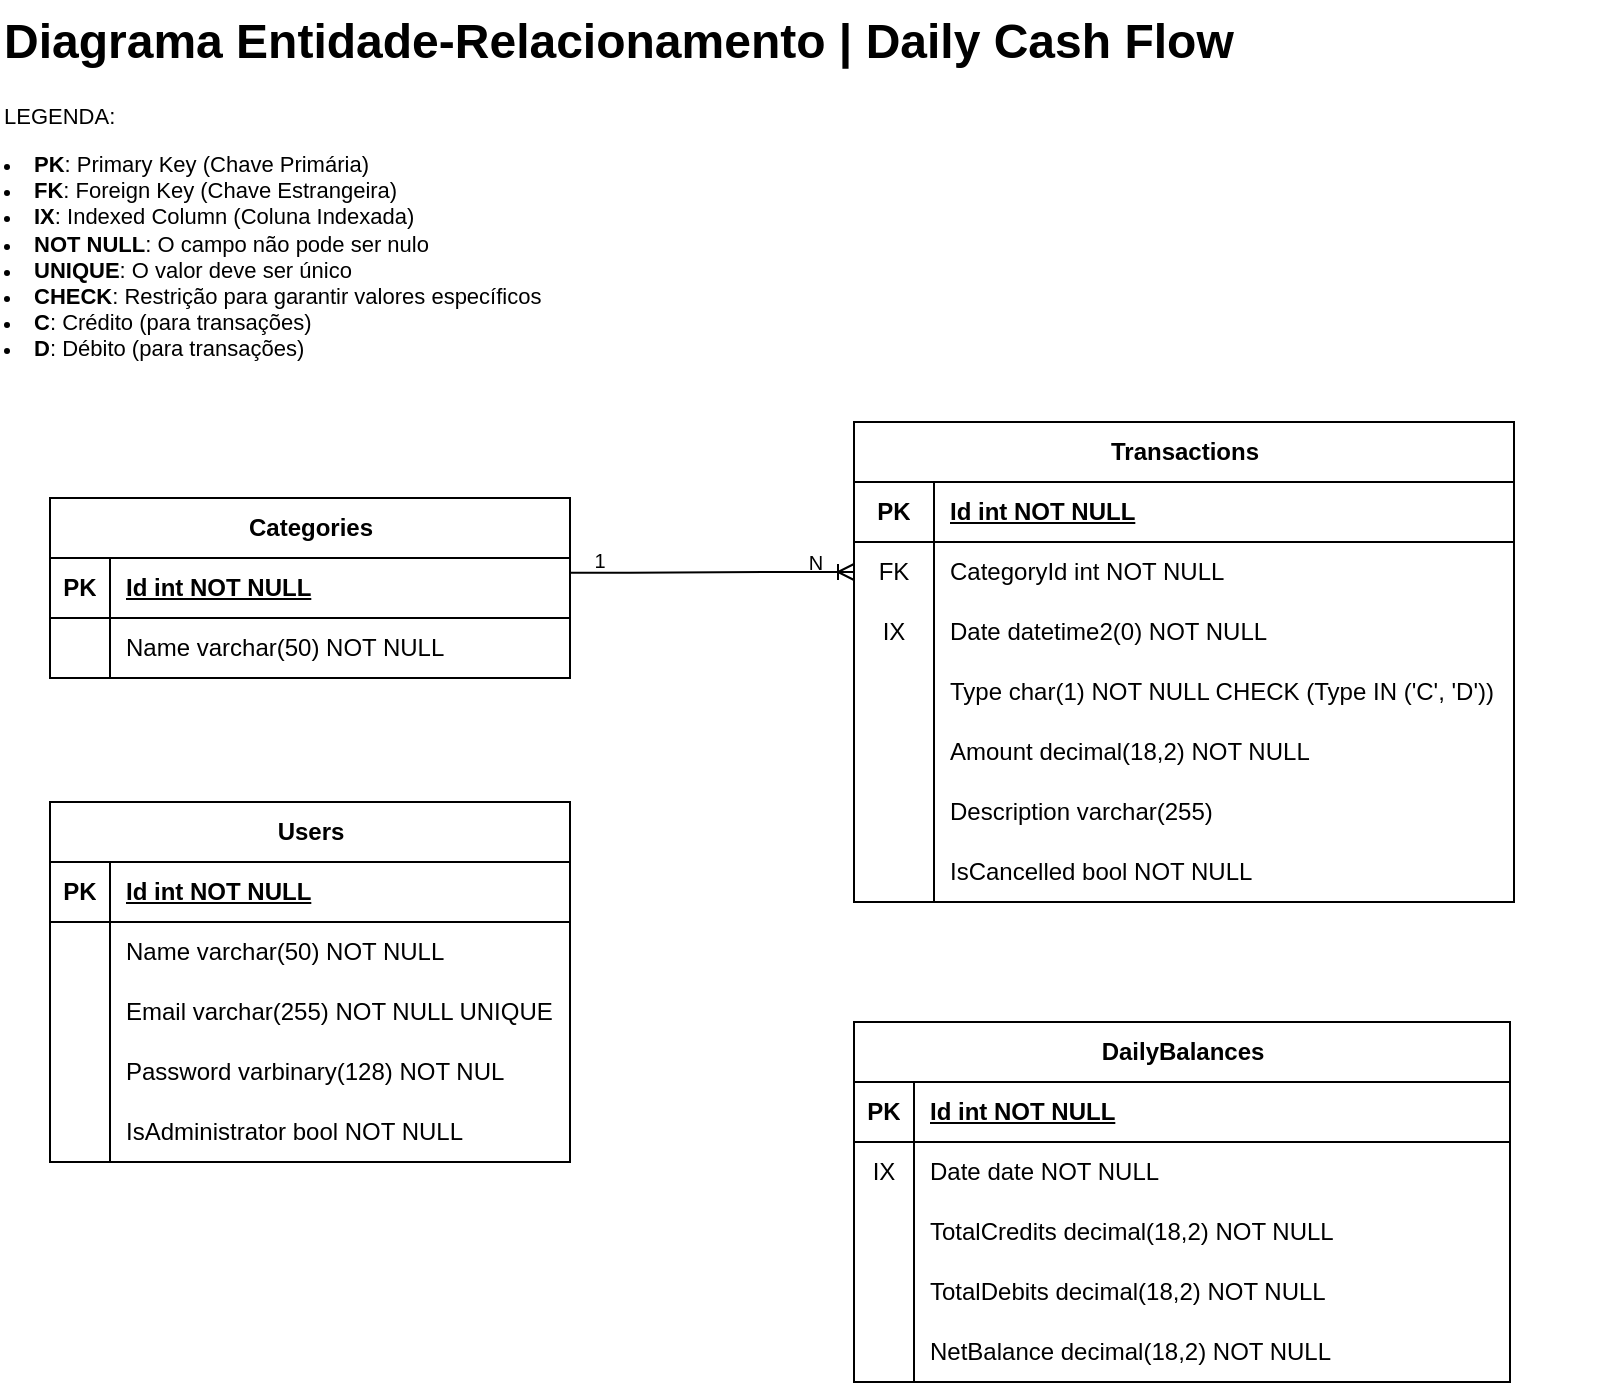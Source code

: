 <mxfile version="24.7.17">
  <diagram id="R2lEEEUBdFMjLlhIrx00" name="Page-1">
    <mxGraphModel dx="2284" dy="772" grid="1" gridSize="10" guides="1" tooltips="1" connect="1" arrows="1" fold="1" page="1" pageScale="1" pageWidth="850" pageHeight="1100" math="0" shadow="0" extFonts="Permanent Marker^https://fonts.googleapis.com/css?family=Permanent+Marker">
      <root>
        <mxCell id="0" />
        <mxCell id="1" parent="0" />
        <mxCell id="QtBFAflkxVIw2cpJodig-3" value="Users" style="shape=table;startSize=30;container=1;collapsible=1;childLayout=tableLayout;fixedRows=1;rowLines=0;fontStyle=1;align=center;resizeLast=1;html=1;" parent="1" vertex="1">
          <mxGeometry x="-800" y="401" width="260" height="180" as="geometry" />
        </mxCell>
        <mxCell id="QtBFAflkxVIw2cpJodig-4" value="" style="shape=tableRow;horizontal=0;startSize=0;swimlaneHead=0;swimlaneBody=0;fillColor=none;collapsible=0;dropTarget=0;points=[[0,0.5],[1,0.5]];portConstraint=eastwest;top=0;left=0;right=0;bottom=1;" parent="QtBFAflkxVIw2cpJodig-3" vertex="1">
          <mxGeometry y="30" width="260" height="30" as="geometry" />
        </mxCell>
        <mxCell id="QtBFAflkxVIw2cpJodig-5" value="PK" style="shape=partialRectangle;connectable=0;fillColor=none;top=0;left=0;bottom=0;right=0;fontStyle=1;overflow=hidden;whiteSpace=wrap;html=1;" parent="QtBFAflkxVIw2cpJodig-4" vertex="1">
          <mxGeometry width="30" height="30" as="geometry">
            <mxRectangle width="30" height="30" as="alternateBounds" />
          </mxGeometry>
        </mxCell>
        <mxCell id="QtBFAflkxVIw2cpJodig-6" value="&lt;span style=&quot;text-wrap: nowrap;&quot;&gt;Id int NOT NULL&lt;/span&gt;" style="shape=partialRectangle;connectable=0;fillColor=none;top=0;left=0;bottom=0;right=0;align=left;spacingLeft=6;fontStyle=5;overflow=hidden;whiteSpace=wrap;html=1;" parent="QtBFAflkxVIw2cpJodig-4" vertex="1">
          <mxGeometry x="30" width="230" height="30" as="geometry">
            <mxRectangle width="230" height="30" as="alternateBounds" />
          </mxGeometry>
        </mxCell>
        <mxCell id="QtBFAflkxVIw2cpJodig-7" value="" style="shape=tableRow;horizontal=0;startSize=0;swimlaneHead=0;swimlaneBody=0;fillColor=none;collapsible=0;dropTarget=0;points=[[0,0.5],[1,0.5]];portConstraint=eastwest;top=0;left=0;right=0;bottom=0;" parent="QtBFAflkxVIw2cpJodig-3" vertex="1">
          <mxGeometry y="60" width="260" height="30" as="geometry" />
        </mxCell>
        <mxCell id="QtBFAflkxVIw2cpJodig-8" value="" style="shape=partialRectangle;connectable=0;fillColor=none;top=0;left=0;bottom=0;right=0;editable=1;overflow=hidden;whiteSpace=wrap;html=1;" parent="QtBFAflkxVIw2cpJodig-7" vertex="1">
          <mxGeometry width="30" height="30" as="geometry">
            <mxRectangle width="30" height="30" as="alternateBounds" />
          </mxGeometry>
        </mxCell>
        <mxCell id="QtBFAflkxVIw2cpJodig-9" value="&lt;span style=&quot;text-wrap: nowrap;&quot;&gt;Name varchar(50) NOT NULL&lt;/span&gt;" style="shape=partialRectangle;connectable=0;fillColor=none;top=0;left=0;bottom=0;right=0;align=left;spacingLeft=6;overflow=hidden;whiteSpace=wrap;html=1;" parent="QtBFAflkxVIw2cpJodig-7" vertex="1">
          <mxGeometry x="30" width="230" height="30" as="geometry">
            <mxRectangle width="230" height="30" as="alternateBounds" />
          </mxGeometry>
        </mxCell>
        <mxCell id="QtBFAflkxVIw2cpJodig-10" value="" style="shape=tableRow;horizontal=0;startSize=0;swimlaneHead=0;swimlaneBody=0;fillColor=none;collapsible=0;dropTarget=0;points=[[0,0.5],[1,0.5]];portConstraint=eastwest;top=0;left=0;right=0;bottom=0;" parent="QtBFAflkxVIw2cpJodig-3" vertex="1">
          <mxGeometry y="90" width="260" height="30" as="geometry" />
        </mxCell>
        <mxCell id="QtBFAflkxVIw2cpJodig-11" value="" style="shape=partialRectangle;connectable=0;fillColor=none;top=0;left=0;bottom=0;right=0;editable=1;overflow=hidden;whiteSpace=wrap;html=1;" parent="QtBFAflkxVIw2cpJodig-10" vertex="1">
          <mxGeometry width="30" height="30" as="geometry">
            <mxRectangle width="30" height="30" as="alternateBounds" />
          </mxGeometry>
        </mxCell>
        <mxCell id="QtBFAflkxVIw2cpJodig-12" value="Email&amp;nbsp;&lt;span style=&quot;text-wrap: nowrap;&quot;&gt;varchar&lt;/span&gt;(255) NOT NULL UNIQUE" style="shape=partialRectangle;connectable=0;fillColor=none;top=0;left=0;bottom=0;right=0;align=left;spacingLeft=6;overflow=hidden;whiteSpace=wrap;html=1;" parent="QtBFAflkxVIw2cpJodig-10" vertex="1">
          <mxGeometry x="30" width="230" height="30" as="geometry">
            <mxRectangle width="230" height="30" as="alternateBounds" />
          </mxGeometry>
        </mxCell>
        <mxCell id="QtBFAflkxVIw2cpJodig-13" value="" style="shape=tableRow;horizontal=0;startSize=0;swimlaneHead=0;swimlaneBody=0;fillColor=none;collapsible=0;dropTarget=0;points=[[0,0.5],[1,0.5]];portConstraint=eastwest;top=0;left=0;right=0;bottom=0;" parent="QtBFAflkxVIw2cpJodig-3" vertex="1">
          <mxGeometry y="120" width="260" height="30" as="geometry" />
        </mxCell>
        <mxCell id="QtBFAflkxVIw2cpJodig-14" value="" style="shape=partialRectangle;connectable=0;fillColor=none;top=0;left=0;bottom=0;right=0;editable=1;overflow=hidden;whiteSpace=wrap;html=1;" parent="QtBFAflkxVIw2cpJodig-13" vertex="1">
          <mxGeometry width="30" height="30" as="geometry">
            <mxRectangle width="30" height="30" as="alternateBounds" />
          </mxGeometry>
        </mxCell>
        <mxCell id="QtBFAflkxVIw2cpJodig-15" value="Password&amp;nbsp;&lt;span style=&quot;text-wrap: nowrap;&quot;&gt;varbinary&lt;/span&gt;(128) NOT NUL" style="shape=partialRectangle;connectable=0;fillColor=none;top=0;left=0;bottom=0;right=0;align=left;spacingLeft=6;overflow=hidden;whiteSpace=wrap;html=1;" parent="QtBFAflkxVIw2cpJodig-13" vertex="1">
          <mxGeometry x="30" width="230" height="30" as="geometry">
            <mxRectangle width="230" height="30" as="alternateBounds" />
          </mxGeometry>
        </mxCell>
        <mxCell id="QtBFAflkxVIw2cpJodig-123" value="" style="shape=tableRow;horizontal=0;startSize=0;swimlaneHead=0;swimlaneBody=0;fillColor=none;collapsible=0;dropTarget=0;points=[[0,0.5],[1,0.5]];portConstraint=eastwest;top=0;left=0;right=0;bottom=0;" parent="QtBFAflkxVIw2cpJodig-3" vertex="1">
          <mxGeometry y="150" width="260" height="30" as="geometry" />
        </mxCell>
        <mxCell id="QtBFAflkxVIw2cpJodig-124" value="" style="shape=partialRectangle;connectable=0;fillColor=none;top=0;left=0;bottom=0;right=0;editable=1;overflow=hidden;whiteSpace=wrap;html=1;" parent="QtBFAflkxVIw2cpJodig-123" vertex="1">
          <mxGeometry width="30" height="30" as="geometry">
            <mxRectangle width="30" height="30" as="alternateBounds" />
          </mxGeometry>
        </mxCell>
        <mxCell id="QtBFAflkxVIw2cpJodig-125" value="IsAdministrator bool NOT NULL" style="shape=partialRectangle;connectable=0;fillColor=none;top=0;left=0;bottom=0;right=0;align=left;spacingLeft=6;overflow=hidden;whiteSpace=wrap;html=1;" parent="QtBFAflkxVIw2cpJodig-123" vertex="1">
          <mxGeometry x="30" width="230" height="30" as="geometry">
            <mxRectangle width="230" height="30" as="alternateBounds" />
          </mxGeometry>
        </mxCell>
        <mxCell id="QtBFAflkxVIw2cpJodig-18" value="Transactions " style="shape=table;startSize=30;container=1;collapsible=1;childLayout=tableLayout;fixedRows=1;rowLines=0;fontStyle=1;align=center;resizeLast=1;html=1;" parent="1" vertex="1">
          <mxGeometry x="-398" y="211" width="330" height="240" as="geometry">
            <mxRectangle x="370" y="460" width="110" height="30" as="alternateBounds" />
          </mxGeometry>
        </mxCell>
        <mxCell id="QtBFAflkxVIw2cpJodig-19" value="" style="shape=tableRow;horizontal=0;startSize=0;swimlaneHead=0;swimlaneBody=0;fillColor=none;collapsible=0;dropTarget=0;points=[[0,0.5],[1,0.5]];portConstraint=eastwest;top=0;left=0;right=0;bottom=1;" parent="QtBFAflkxVIw2cpJodig-18" vertex="1">
          <mxGeometry y="30" width="330" height="30" as="geometry" />
        </mxCell>
        <mxCell id="QtBFAflkxVIw2cpJodig-20" value="PK" style="shape=partialRectangle;connectable=0;fillColor=none;top=0;left=0;bottom=0;right=0;fontStyle=1;overflow=hidden;whiteSpace=wrap;html=1;" parent="QtBFAflkxVIw2cpJodig-19" vertex="1">
          <mxGeometry width="40" height="30" as="geometry">
            <mxRectangle width="40" height="30" as="alternateBounds" />
          </mxGeometry>
        </mxCell>
        <mxCell id="QtBFAflkxVIw2cpJodig-21" value="&lt;span style=&quot;text-wrap: nowrap;&quot;&gt;Id int NOT NULL&lt;/span&gt;" style="shape=partialRectangle;connectable=0;fillColor=none;top=0;left=0;bottom=0;right=0;align=left;spacingLeft=6;fontStyle=5;overflow=hidden;whiteSpace=wrap;html=1;" parent="QtBFAflkxVIw2cpJodig-19" vertex="1">
          <mxGeometry x="40" width="290" height="30" as="geometry">
            <mxRectangle width="290" height="30" as="alternateBounds" />
          </mxGeometry>
        </mxCell>
        <mxCell id="QtBFAflkxVIw2cpJodig-47" value="" style="shape=tableRow;horizontal=0;startSize=0;swimlaneHead=0;swimlaneBody=0;fillColor=none;collapsible=0;dropTarget=0;points=[[0,0.5],[1,0.5]];portConstraint=eastwest;top=0;left=0;right=0;bottom=0;" parent="QtBFAflkxVIw2cpJodig-18" vertex="1">
          <mxGeometry y="60" width="330" height="30" as="geometry" />
        </mxCell>
        <mxCell id="QtBFAflkxVIw2cpJodig-48" value="FK" style="shape=partialRectangle;connectable=0;fillColor=none;top=0;left=0;bottom=0;right=0;editable=1;overflow=hidden;whiteSpace=wrap;html=1;" parent="QtBFAflkxVIw2cpJodig-47" vertex="1">
          <mxGeometry width="40" height="30" as="geometry">
            <mxRectangle width="40" height="30" as="alternateBounds" />
          </mxGeometry>
        </mxCell>
        <mxCell id="QtBFAflkxVIw2cpJodig-49" value="CategoryId int NOT NULL" style="shape=partialRectangle;connectable=0;fillColor=none;top=0;left=0;bottom=0;right=0;align=left;spacingLeft=6;overflow=hidden;whiteSpace=wrap;html=1;" parent="QtBFAflkxVIw2cpJodig-47" vertex="1">
          <mxGeometry x="40" width="290" height="30" as="geometry">
            <mxRectangle width="290" height="30" as="alternateBounds" />
          </mxGeometry>
        </mxCell>
        <mxCell id="QtBFAflkxVIw2cpJodig-22" value="" style="shape=tableRow;horizontal=0;startSize=0;swimlaneHead=0;swimlaneBody=0;fillColor=none;collapsible=0;dropTarget=0;points=[[0,0.5],[1,0.5]];portConstraint=eastwest;top=0;left=0;right=0;bottom=0;" parent="QtBFAflkxVIw2cpJodig-18" vertex="1">
          <mxGeometry y="90" width="330" height="30" as="geometry" />
        </mxCell>
        <mxCell id="QtBFAflkxVIw2cpJodig-23" value="IX" style="shape=partialRectangle;connectable=0;fillColor=none;top=0;left=0;bottom=0;right=0;editable=1;overflow=hidden;whiteSpace=wrap;html=1;" parent="QtBFAflkxVIw2cpJodig-22" vertex="1">
          <mxGeometry width="40" height="30" as="geometry">
            <mxRectangle width="40" height="30" as="alternateBounds" />
          </mxGeometry>
        </mxCell>
        <mxCell id="QtBFAflkxVIw2cpJodig-24" value="&lt;span class=&quot;hljs-type&quot;&gt;Date&lt;/span&gt; datetime2(&lt;span class=&quot;hljs-number&quot;&gt;0&lt;/span&gt;) &lt;span class=&quot;hljs-keyword&quot;&gt;NOT&lt;/span&gt; &lt;span class=&quot;hljs-keyword&quot;&gt;NULL&lt;/span&gt;" style="shape=partialRectangle;connectable=0;fillColor=none;top=0;left=0;bottom=0;right=0;align=left;spacingLeft=6;overflow=hidden;whiteSpace=wrap;html=1;" parent="QtBFAflkxVIw2cpJodig-22" vertex="1">
          <mxGeometry x="40" width="290" height="30" as="geometry">
            <mxRectangle width="290" height="30" as="alternateBounds" />
          </mxGeometry>
        </mxCell>
        <mxCell id="QtBFAflkxVIw2cpJodig-28" value="" style="shape=tableRow;horizontal=0;startSize=0;swimlaneHead=0;swimlaneBody=0;fillColor=none;collapsible=0;dropTarget=0;points=[[0,0.5],[1,0.5]];portConstraint=eastwest;top=0;left=0;right=0;bottom=0;" parent="QtBFAflkxVIw2cpJodig-18" vertex="1">
          <mxGeometry y="120" width="330" height="30" as="geometry" />
        </mxCell>
        <mxCell id="QtBFAflkxVIw2cpJodig-29" value="" style="shape=partialRectangle;connectable=0;fillColor=none;top=0;left=0;bottom=0;right=0;editable=1;overflow=hidden;whiteSpace=wrap;html=1;" parent="QtBFAflkxVIw2cpJodig-28" vertex="1">
          <mxGeometry width="40" height="30" as="geometry">
            <mxRectangle width="40" height="30" as="alternateBounds" />
          </mxGeometry>
        </mxCell>
        <mxCell id="QtBFAflkxVIw2cpJodig-30" value="Type char(&lt;span class=&quot;hljs-number&quot;&gt;1&lt;/span&gt;) &lt;span class=&quot;hljs-keyword&quot;&gt;NOT&lt;/span&gt; &lt;span class=&quot;hljs-keyword&quot;&gt;NULL&lt;/span&gt; &lt;span class=&quot;hljs-keyword&quot;&gt;CHECK&lt;/span&gt; (Type &lt;span class=&quot;hljs-keyword&quot;&gt;IN&lt;/span&gt; (&lt;span class=&quot;hljs-string&quot;&gt;&#39;C&#39;&lt;/span&gt;, &lt;span class=&quot;hljs-string&quot;&gt;&#39;D&#39;&lt;/span&gt;))" style="shape=partialRectangle;connectable=0;fillColor=none;top=0;left=0;bottom=0;right=0;align=left;spacingLeft=6;overflow=hidden;whiteSpace=wrap;html=1;" parent="QtBFAflkxVIw2cpJodig-28" vertex="1">
          <mxGeometry x="40" width="290" height="30" as="geometry">
            <mxRectangle width="290" height="30" as="alternateBounds" />
          </mxGeometry>
        </mxCell>
        <mxCell id="QtBFAflkxVIw2cpJodig-83" value="" style="shape=tableRow;horizontal=0;startSize=0;swimlaneHead=0;swimlaneBody=0;fillColor=none;collapsible=0;dropTarget=0;points=[[0,0.5],[1,0.5]];portConstraint=eastwest;top=0;left=0;right=0;bottom=0;" parent="QtBFAflkxVIw2cpJodig-18" vertex="1">
          <mxGeometry y="150" width="330" height="30" as="geometry" />
        </mxCell>
        <mxCell id="QtBFAflkxVIw2cpJodig-84" value="" style="shape=partialRectangle;connectable=0;fillColor=none;top=0;left=0;bottom=0;right=0;editable=1;overflow=hidden;whiteSpace=wrap;html=1;" parent="QtBFAflkxVIw2cpJodig-83" vertex="1">
          <mxGeometry width="40" height="30" as="geometry">
            <mxRectangle width="40" height="30" as="alternateBounds" />
          </mxGeometry>
        </mxCell>
        <mxCell id="QtBFAflkxVIw2cpJodig-85" value="Amount &lt;span style=&quot;text-wrap: nowrap;&quot;&gt;decimal(18,2)&amp;nbsp;&lt;/span&gt;NOT NULL" style="shape=partialRectangle;connectable=0;fillColor=none;top=0;left=0;bottom=0;right=0;align=left;spacingLeft=6;overflow=hidden;whiteSpace=wrap;html=1;" parent="QtBFAflkxVIw2cpJodig-83" vertex="1">
          <mxGeometry x="40" width="290" height="30" as="geometry">
            <mxRectangle width="290" height="30" as="alternateBounds" />
          </mxGeometry>
        </mxCell>
        <mxCell id="QtBFAflkxVIw2cpJodig-142" value="" style="shape=tableRow;horizontal=0;startSize=0;swimlaneHead=0;swimlaneBody=0;fillColor=none;collapsible=0;dropTarget=0;points=[[0,0.5],[1,0.5]];portConstraint=eastwest;top=0;left=0;right=0;bottom=0;" parent="QtBFAflkxVIw2cpJodig-18" vertex="1">
          <mxGeometry y="180" width="330" height="30" as="geometry" />
        </mxCell>
        <mxCell id="QtBFAflkxVIw2cpJodig-143" value="" style="shape=partialRectangle;connectable=0;fillColor=none;top=0;left=0;bottom=0;right=0;editable=1;overflow=hidden;whiteSpace=wrap;html=1;" parent="QtBFAflkxVIw2cpJodig-142" vertex="1">
          <mxGeometry width="40" height="30" as="geometry">
            <mxRectangle width="40" height="30" as="alternateBounds" />
          </mxGeometry>
        </mxCell>
        <mxCell id="QtBFAflkxVIw2cpJodig-144" value="Description varchar(255)" style="shape=partialRectangle;connectable=0;fillColor=none;top=0;left=0;bottom=0;right=0;align=left;spacingLeft=6;overflow=hidden;whiteSpace=wrap;html=1;" parent="QtBFAflkxVIw2cpJodig-142" vertex="1">
          <mxGeometry x="40" width="290" height="30" as="geometry">
            <mxRectangle width="290" height="30" as="alternateBounds" />
          </mxGeometry>
        </mxCell>
        <mxCell id="QtBFAflkxVIw2cpJodig-195" value="" style="shape=tableRow;horizontal=0;startSize=0;swimlaneHead=0;swimlaneBody=0;fillColor=none;collapsible=0;dropTarget=0;points=[[0,0.5],[1,0.5]];portConstraint=eastwest;top=0;left=0;right=0;bottom=0;" parent="QtBFAflkxVIw2cpJodig-18" vertex="1">
          <mxGeometry y="210" width="330" height="30" as="geometry" />
        </mxCell>
        <mxCell id="QtBFAflkxVIw2cpJodig-196" value="" style="shape=partialRectangle;connectable=0;fillColor=none;top=0;left=0;bottom=0;right=0;editable=1;overflow=hidden;whiteSpace=wrap;html=1;" parent="QtBFAflkxVIw2cpJodig-195" vertex="1">
          <mxGeometry width="40" height="30" as="geometry">
            <mxRectangle width="40" height="30" as="alternateBounds" />
          </mxGeometry>
        </mxCell>
        <mxCell id="QtBFAflkxVIw2cpJodig-197" value="IsCancelled bool NOT NULL" style="shape=partialRectangle;connectable=0;fillColor=none;top=0;left=0;bottom=0;right=0;align=left;spacingLeft=6;overflow=hidden;whiteSpace=wrap;html=1;" parent="QtBFAflkxVIw2cpJodig-195" vertex="1">
          <mxGeometry x="40" width="290" height="30" as="geometry">
            <mxRectangle width="290" height="30" as="alternateBounds" />
          </mxGeometry>
        </mxCell>
        <mxCell id="QtBFAflkxVIw2cpJodig-67" value="DailyBalances " style="shape=table;startSize=30;container=1;collapsible=1;childLayout=tableLayout;fixedRows=1;rowLines=0;fontStyle=1;align=center;resizeLast=1;html=1;" parent="1" vertex="1">
          <mxGeometry x="-398" y="511" width="328" height="180" as="geometry">
            <mxRectangle x="370" y="460" width="110" height="30" as="alternateBounds" />
          </mxGeometry>
        </mxCell>
        <mxCell id="QtBFAflkxVIw2cpJodig-68" value="" style="shape=tableRow;horizontal=0;startSize=0;swimlaneHead=0;swimlaneBody=0;fillColor=none;collapsible=0;dropTarget=0;points=[[0,0.5],[1,0.5]];portConstraint=eastwest;top=0;left=0;right=0;bottom=1;" parent="QtBFAflkxVIw2cpJodig-67" vertex="1">
          <mxGeometry y="30" width="328" height="30" as="geometry" />
        </mxCell>
        <mxCell id="QtBFAflkxVIw2cpJodig-69" value="PK" style="shape=partialRectangle;connectable=0;fillColor=none;top=0;left=0;bottom=0;right=0;fontStyle=1;overflow=hidden;whiteSpace=wrap;html=1;" parent="QtBFAflkxVIw2cpJodig-68" vertex="1">
          <mxGeometry width="30" height="30" as="geometry">
            <mxRectangle width="30" height="30" as="alternateBounds" />
          </mxGeometry>
        </mxCell>
        <mxCell id="QtBFAflkxVIw2cpJodig-70" value="&lt;span style=&quot;text-wrap: nowrap;&quot;&gt;Id int NOT NULL&lt;/span&gt;" style="shape=partialRectangle;connectable=0;fillColor=none;top=0;left=0;bottom=0;right=0;align=left;spacingLeft=6;fontStyle=5;overflow=hidden;whiteSpace=wrap;html=1;" parent="QtBFAflkxVIw2cpJodig-68" vertex="1">
          <mxGeometry x="30" width="298" height="30" as="geometry">
            <mxRectangle width="298" height="30" as="alternateBounds" />
          </mxGeometry>
        </mxCell>
        <mxCell id="QtBFAflkxVIw2cpJodig-74" value="" style="shape=tableRow;horizontal=0;startSize=0;swimlaneHead=0;swimlaneBody=0;fillColor=none;collapsible=0;dropTarget=0;points=[[0,0.5],[1,0.5]];portConstraint=eastwest;top=0;left=0;right=0;bottom=0;" parent="QtBFAflkxVIw2cpJodig-67" vertex="1">
          <mxGeometry y="60" width="328" height="30" as="geometry" />
        </mxCell>
        <mxCell id="QtBFAflkxVIw2cpJodig-75" value="IX" style="shape=partialRectangle;connectable=0;fillColor=none;top=0;left=0;bottom=0;right=0;editable=1;overflow=hidden;whiteSpace=wrap;html=1;" parent="QtBFAflkxVIw2cpJodig-74" vertex="1">
          <mxGeometry width="30" height="30" as="geometry">
            <mxRectangle width="30" height="30" as="alternateBounds" />
          </mxGeometry>
        </mxCell>
        <mxCell id="QtBFAflkxVIw2cpJodig-76" value="&lt;span class=&quot;hljs-type&quot;&gt;Date&lt;/span&gt; &lt;span class=&quot;hljs-type&quot;&gt;date&lt;/span&gt; &lt;span class=&quot;hljs-keyword&quot;&gt;NOT&lt;/span&gt; &lt;span class=&quot;hljs-keyword&quot;&gt;NULL&lt;/span&gt;" style="shape=partialRectangle;connectable=0;fillColor=none;top=0;left=0;bottom=0;right=0;align=left;spacingLeft=6;overflow=hidden;whiteSpace=wrap;html=1;" parent="QtBFAflkxVIw2cpJodig-74" vertex="1">
          <mxGeometry x="30" width="298" height="30" as="geometry">
            <mxRectangle width="298" height="30" as="alternateBounds" />
          </mxGeometry>
        </mxCell>
        <mxCell id="QtBFAflkxVIw2cpJodig-77" value="" style="shape=tableRow;horizontal=0;startSize=0;swimlaneHead=0;swimlaneBody=0;fillColor=none;collapsible=0;dropTarget=0;points=[[0,0.5],[1,0.5]];portConstraint=eastwest;top=0;left=0;right=0;bottom=0;" parent="QtBFAflkxVIw2cpJodig-67" vertex="1">
          <mxGeometry y="90" width="328" height="30" as="geometry" />
        </mxCell>
        <mxCell id="QtBFAflkxVIw2cpJodig-78" value="" style="shape=partialRectangle;connectable=0;fillColor=none;top=0;left=0;bottom=0;right=0;editable=1;overflow=hidden;whiteSpace=wrap;html=1;" parent="QtBFAflkxVIw2cpJodig-77" vertex="1">
          <mxGeometry width="30" height="30" as="geometry">
            <mxRectangle width="30" height="30" as="alternateBounds" />
          </mxGeometry>
        </mxCell>
        <mxCell id="QtBFAflkxVIw2cpJodig-79" value="TotalCredits decimal(18,2) NOT NULL" style="shape=partialRectangle;connectable=0;fillColor=none;top=0;left=0;bottom=0;right=0;align=left;spacingLeft=6;overflow=hidden;whiteSpace=wrap;html=1;" parent="QtBFAflkxVIw2cpJodig-77" vertex="1">
          <mxGeometry x="30" width="298" height="30" as="geometry">
            <mxRectangle width="298" height="30" as="alternateBounds" />
          </mxGeometry>
        </mxCell>
        <mxCell id="QtBFAflkxVIw2cpJodig-145" value="" style="shape=tableRow;horizontal=0;startSize=0;swimlaneHead=0;swimlaneBody=0;fillColor=none;collapsible=0;dropTarget=0;points=[[0,0.5],[1,0.5]];portConstraint=eastwest;top=0;left=0;right=0;bottom=0;" parent="QtBFAflkxVIw2cpJodig-67" vertex="1">
          <mxGeometry y="120" width="328" height="30" as="geometry" />
        </mxCell>
        <mxCell id="QtBFAflkxVIw2cpJodig-146" value="" style="shape=partialRectangle;connectable=0;fillColor=none;top=0;left=0;bottom=0;right=0;editable=1;overflow=hidden;whiteSpace=wrap;html=1;" parent="QtBFAflkxVIw2cpJodig-145" vertex="1">
          <mxGeometry width="30" height="30" as="geometry">
            <mxRectangle width="30" height="30" as="alternateBounds" />
          </mxGeometry>
        </mxCell>
        <mxCell id="QtBFAflkxVIw2cpJodig-147" value="TotalDebits decimal(18,2) NOT NULL" style="shape=partialRectangle;connectable=0;fillColor=none;top=0;left=0;bottom=0;right=0;align=left;spacingLeft=6;overflow=hidden;whiteSpace=wrap;html=1;" parent="QtBFAflkxVIw2cpJodig-145" vertex="1">
          <mxGeometry x="30" width="298" height="30" as="geometry">
            <mxRectangle width="298" height="30" as="alternateBounds" />
          </mxGeometry>
        </mxCell>
        <mxCell id="QtBFAflkxVIw2cpJodig-148" value="" style="shape=tableRow;horizontal=0;startSize=0;swimlaneHead=0;swimlaneBody=0;fillColor=none;collapsible=0;dropTarget=0;points=[[0,0.5],[1,0.5]];portConstraint=eastwest;top=0;left=0;right=0;bottom=0;" parent="QtBFAflkxVIw2cpJodig-67" vertex="1">
          <mxGeometry y="150" width="328" height="30" as="geometry" />
        </mxCell>
        <mxCell id="QtBFAflkxVIw2cpJodig-149" value="" style="shape=partialRectangle;connectable=0;fillColor=none;top=0;left=0;bottom=0;right=0;editable=1;overflow=hidden;whiteSpace=wrap;html=1;" parent="QtBFAflkxVIw2cpJodig-148" vertex="1">
          <mxGeometry width="30" height="30" as="geometry">
            <mxRectangle width="30" height="30" as="alternateBounds" />
          </mxGeometry>
        </mxCell>
        <mxCell id="QtBFAflkxVIw2cpJodig-150" value="NetBalance decimal(18,2) NOT NULL" style="shape=partialRectangle;connectable=0;fillColor=none;top=0;left=0;bottom=0;right=0;align=left;spacingLeft=6;overflow=hidden;whiteSpace=wrap;html=1;" parent="QtBFAflkxVIw2cpJodig-148" vertex="1">
          <mxGeometry x="30" width="298" height="30" as="geometry">
            <mxRectangle width="298" height="30" as="alternateBounds" />
          </mxGeometry>
        </mxCell>
        <mxCell id="QtBFAflkxVIw2cpJodig-126" value="Categories" style="shape=table;startSize=30;container=1;collapsible=1;childLayout=tableLayout;fixedRows=1;rowLines=0;fontStyle=1;align=center;resizeLast=1;html=1;" parent="1" vertex="1">
          <mxGeometry x="-800" y="249" width="260" height="90" as="geometry" />
        </mxCell>
        <mxCell id="QtBFAflkxVIw2cpJodig-127" value="" style="shape=tableRow;horizontal=0;startSize=0;swimlaneHead=0;swimlaneBody=0;fillColor=none;collapsible=0;dropTarget=0;points=[[0,0.5],[1,0.5]];portConstraint=eastwest;top=0;left=0;right=0;bottom=1;" parent="QtBFAflkxVIw2cpJodig-126" vertex="1">
          <mxGeometry y="30" width="260" height="30" as="geometry" />
        </mxCell>
        <mxCell id="QtBFAflkxVIw2cpJodig-128" value="PK" style="shape=partialRectangle;connectable=0;fillColor=none;top=0;left=0;bottom=0;right=0;fontStyle=1;overflow=hidden;whiteSpace=wrap;html=1;" parent="QtBFAflkxVIw2cpJodig-127" vertex="1">
          <mxGeometry width="30" height="30" as="geometry">
            <mxRectangle width="30" height="30" as="alternateBounds" />
          </mxGeometry>
        </mxCell>
        <mxCell id="QtBFAflkxVIw2cpJodig-129" value="&lt;span style=&quot;text-wrap: nowrap;&quot;&gt;Id int NOT NULL&lt;/span&gt;" style="shape=partialRectangle;connectable=0;fillColor=none;top=0;left=0;bottom=0;right=0;align=left;spacingLeft=6;fontStyle=5;overflow=hidden;whiteSpace=wrap;html=1;" parent="QtBFAflkxVIw2cpJodig-127" vertex="1">
          <mxGeometry x="30" width="230" height="30" as="geometry">
            <mxRectangle width="230" height="30" as="alternateBounds" />
          </mxGeometry>
        </mxCell>
        <mxCell id="QtBFAflkxVIw2cpJodig-130" value="" style="shape=tableRow;horizontal=0;startSize=0;swimlaneHead=0;swimlaneBody=0;fillColor=none;collapsible=0;dropTarget=0;points=[[0,0.5],[1,0.5]];portConstraint=eastwest;top=0;left=0;right=0;bottom=0;" parent="QtBFAflkxVIw2cpJodig-126" vertex="1">
          <mxGeometry y="60" width="260" height="30" as="geometry" />
        </mxCell>
        <mxCell id="QtBFAflkxVIw2cpJodig-131" value="" style="shape=partialRectangle;connectable=0;fillColor=none;top=0;left=0;bottom=0;right=0;editable=1;overflow=hidden;whiteSpace=wrap;html=1;" parent="QtBFAflkxVIw2cpJodig-130" vertex="1">
          <mxGeometry width="30" height="30" as="geometry">
            <mxRectangle width="30" height="30" as="alternateBounds" />
          </mxGeometry>
        </mxCell>
        <mxCell id="QtBFAflkxVIw2cpJodig-132" value="&lt;span style=&quot;text-wrap: nowrap;&quot;&gt;Name varchar(50) NOT NULL&lt;/span&gt;" style="shape=partialRectangle;connectable=0;fillColor=none;top=0;left=0;bottom=0;right=0;align=left;spacingLeft=6;overflow=hidden;whiteSpace=wrap;html=1;" parent="QtBFAflkxVIw2cpJodig-130" vertex="1">
          <mxGeometry x="30" width="230" height="30" as="geometry">
            <mxRectangle width="230" height="30" as="alternateBounds" />
          </mxGeometry>
        </mxCell>
        <mxCell id="QtBFAflkxVIw2cpJodig-176" value="" style="edgeStyle=entityRelationEdgeStyle;fontSize=12;html=1;endArrow=ERoneToMany;rounded=0;entryX=0;entryY=0.5;entryDx=0;entryDy=0;exitX=0.999;exitY=0.244;exitDx=0;exitDy=0;exitPerimeter=0;" parent="1" source="QtBFAflkxVIw2cpJodig-127" target="QtBFAflkxVIw2cpJodig-47" edge="1">
          <mxGeometry width="100" height="100" relative="1" as="geometry">
            <mxPoint x="-550" y="491" as="sourcePoint" />
            <mxPoint x="-450" y="391" as="targetPoint" />
          </mxGeometry>
        </mxCell>
        <mxCell id="QtBFAflkxVIw2cpJodig-180" value="&lt;h1 style=&quot;margin-top: 0px;&quot;&gt;&lt;span style=&quot;text-align: center; text-wrap: nowrap;&quot;&gt;Diagrama Entidade-Relacionamento |&amp;nbsp;Daily Cash Flow&lt;/span&gt;&lt;/h1&gt;&lt;p style=&quot;font-size: 11px;&quot;&gt;&lt;font style=&quot;font-size: 11px;&quot;&gt;LEGENDA:&lt;br&gt;&lt;/font&gt;&lt;/p&gt;&lt;li style=&quot;font-size: 11px;&quot;&gt;&lt;font style=&quot;font-size: 11px;&quot;&gt;&lt;strong&gt;PK&lt;/strong&gt;: Primary Key (Chave Primária)&lt;/font&gt;&lt;/li&gt;&lt;li style=&quot;font-size: 11px;&quot;&gt;&lt;font style=&quot;font-size: 11px;&quot;&gt;&lt;strong&gt;FK&lt;/strong&gt;: Foreign Key (Chave Estrangeira)&lt;/font&gt;&lt;/li&gt;&lt;li style=&quot;font-size: 11px;&quot;&gt;&lt;font style=&quot;font-size: 11px;&quot;&gt;&lt;strong&gt;IX&lt;/strong&gt;: Indexed Column (Coluna Indexada)&lt;/font&gt;&lt;/li&gt;&lt;li style=&quot;font-size: 11px;&quot;&gt;&lt;font style=&quot;font-size: 11px;&quot;&gt;&lt;strong&gt;NOT NULL&lt;/strong&gt;: O campo não pode ser nulo&lt;/font&gt;&lt;/li&gt;&lt;li style=&quot;font-size: 11px;&quot;&gt;&lt;font style=&quot;font-size: 11px;&quot;&gt;&lt;strong&gt;UNIQUE&lt;/strong&gt;: O valor deve ser único&lt;/font&gt;&lt;/li&gt;&lt;li style=&quot;font-size: 11px;&quot;&gt;&lt;font style=&quot;font-size: 11px;&quot;&gt;&lt;strong&gt;CHECK&lt;/strong&gt;: Restrição para garantir valores específicos&lt;/font&gt;&lt;/li&gt;&lt;li style=&quot;font-size: 11px;&quot;&gt;&lt;font style=&quot;font-size: 11px;&quot;&gt;&lt;strong&gt;C&lt;/strong&gt;: Crédito (para transações)&lt;/font&gt;&lt;/li&gt;&lt;li style=&quot;font-size: 11px;&quot;&gt;&lt;font style=&quot;font-size: 11px;&quot;&gt;&lt;strong&gt;D&lt;/strong&gt;: Débito (para transações)&lt;/font&gt;&lt;/li&gt;" style="text;html=1;whiteSpace=wrap;overflow=hidden;rounded=0;" parent="1" vertex="1">
          <mxGeometry x="-825" width="800" height="190" as="geometry" />
        </mxCell>
        <mxCell id="YOR_R2d2Pd567ZbjVg32-1" value="&lt;font style=&quot;font-size: 10px;&quot;&gt;1&lt;/font&gt;" style="text;html=1;align=center;verticalAlign=middle;whiteSpace=wrap;rounded=0;" vertex="1" parent="1">
          <mxGeometry x="-540" y="270" width="30" height="20" as="geometry" />
        </mxCell>
        <mxCell id="YOR_R2d2Pd567ZbjVg32-2" value="&lt;font style=&quot;font-size: 10px;&quot;&gt;N&lt;/font&gt;" style="text;html=1;align=center;verticalAlign=middle;whiteSpace=wrap;rounded=0;" vertex="1" parent="1">
          <mxGeometry x="-432" y="271" width="30" height="20" as="geometry" />
        </mxCell>
      </root>
    </mxGraphModel>
  </diagram>
</mxfile>
